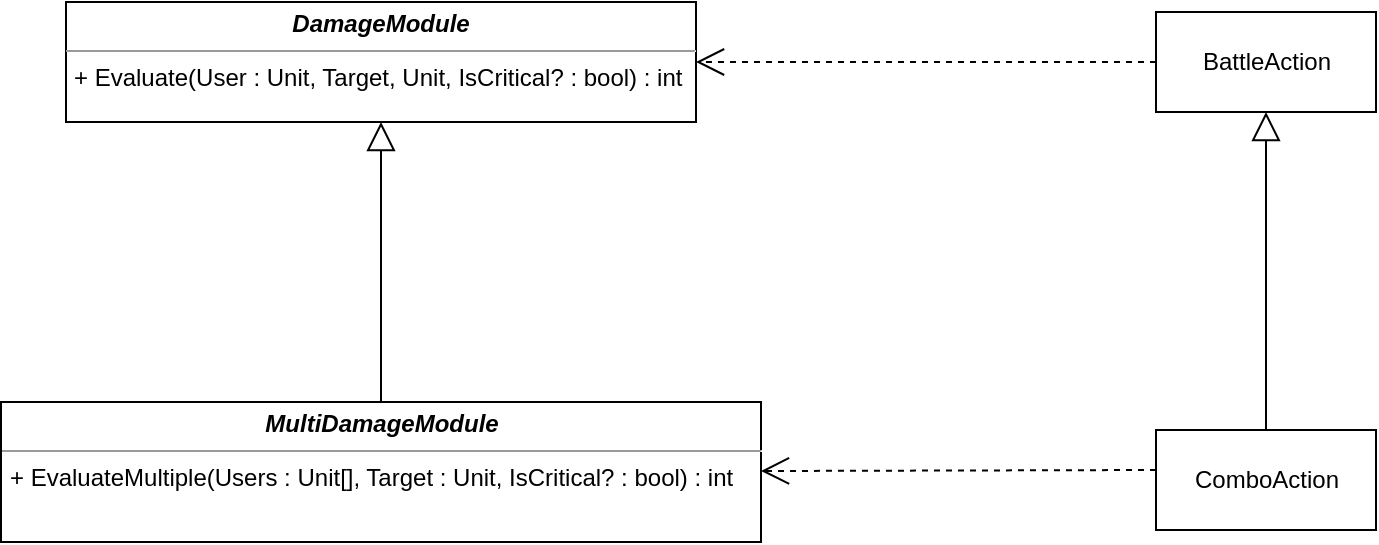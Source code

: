 <mxfile version="11.2.9" type="device" pages="1"><diagram id="hsP0NtkiH_rTgBRv4u08" name="Page-1"><mxGraphModel dx="981" dy="526" grid="1" gridSize="10" guides="1" tooltips="1" connect="1" arrows="1" fold="1" page="1" pageScale="1" pageWidth="850" pageHeight="1100" math="0" shadow="0"><root><mxCell id="0"/><mxCell id="1" parent="0"/><mxCell id="1_RMO95Qi0_IaCzvm3ju-6" value="&lt;p style=&quot;margin: 0px ; margin-top: 4px ; text-align: center&quot;&gt;&lt;b&gt;&lt;i&gt;DamageModule&lt;/i&gt;&lt;/b&gt;&lt;/p&gt;&lt;hr size=&quot;1&quot;&gt;&lt;p style=&quot;margin: 0px ; margin-left: 4px&quot;&gt;+ Evaluate(User : Unit, Target, Unit, IsCritical? : bool) : int&lt;/p&gt;" style="verticalAlign=top;align=left;overflow=fill;fontSize=12;fontFamily=Helvetica;html=1;" vertex="1" parent="1"><mxGeometry x="75" y="40" width="315" height="60" as="geometry"/></mxCell><mxCell id="1_RMO95Qi0_IaCzvm3ju-7" value="&lt;p style=&quot;margin: 0px ; margin-top: 4px ; text-align: center&quot;&gt;&lt;b&gt;&lt;i&gt;MultiDamageModule&lt;/i&gt;&lt;/b&gt;&lt;/p&gt;&lt;hr size=&quot;1&quot;&gt;&lt;p style=&quot;margin: 0px ; margin-left: 4px&quot;&gt;+ EvaluateMultiple(Users : Unit[], Target : Unit, IsCritical? : bool) : int&lt;/p&gt;" style="verticalAlign=top;align=left;overflow=fill;fontSize=12;fontFamily=Helvetica;html=1;" vertex="1" parent="1"><mxGeometry x="42.5" y="240" width="380" height="70" as="geometry"/></mxCell><mxCell id="1_RMO95Qi0_IaCzvm3ju-14" value="" style="edgeStyle=none;html=1;endSize=12;endArrow=block;endFill=0;" edge="1" parent="1" source="1_RMO95Qi0_IaCzvm3ju-7" target="1_RMO95Qi0_IaCzvm3ju-6"><mxGeometry width="160" relative="1" as="geometry"><mxPoint x="200" y="170" as="sourcePoint"/><mxPoint x="360" y="170" as="targetPoint"/></mxGeometry></mxCell><mxCell id="1_RMO95Qi0_IaCzvm3ju-16" value="BattleAction" style="html=1;" vertex="1" parent="1"><mxGeometry x="620" y="45" width="110" height="50" as="geometry"/></mxCell><mxCell id="1_RMO95Qi0_IaCzvm3ju-17" value="ComboAction" style="html=1;" vertex="1" parent="1"><mxGeometry x="620" y="254" width="110" height="50" as="geometry"/></mxCell><mxCell id="1_RMO95Qi0_IaCzvm3ju-20" value="" style="edgeStyle=none;html=1;endSize=12;endArrow=block;endFill=0;" edge="1" parent="1" source="1_RMO95Qi0_IaCzvm3ju-17" target="1_RMO95Qi0_IaCzvm3ju-16"><mxGeometry width="160" relative="1" as="geometry"><mxPoint x="630" y="180" as="sourcePoint"/><mxPoint x="790" y="180" as="targetPoint"/></mxGeometry></mxCell><mxCell id="1_RMO95Qi0_IaCzvm3ju-21" value="Use" style="endArrow=open;endSize=12;dashed=1;html=1;textOpacity=0;" edge="1" parent="1" source="1_RMO95Qi0_IaCzvm3ju-16" target="1_RMO95Qi0_IaCzvm3ju-6"><mxGeometry width="160" relative="1" as="geometry"><mxPoint x="350" y="130" as="sourcePoint"/><mxPoint x="510" y="130" as="targetPoint"/></mxGeometry></mxCell><mxCell id="1_RMO95Qi0_IaCzvm3ju-22" value="Use" style="endArrow=open;endSize=12;dashed=1;html=1;exitX=0;exitY=0.4;exitDx=0;exitDy=0;exitPerimeter=0;textOpacity=0;" edge="1" parent="1" source="1_RMO95Qi0_IaCzvm3ju-17" target="1_RMO95Qi0_IaCzvm3ju-7"><mxGeometry width="160" relative="1" as="geometry"><mxPoint x="440" y="310" as="sourcePoint"/><mxPoint x="600" y="310" as="targetPoint"/></mxGeometry></mxCell></root></mxGraphModel></diagram></mxfile>